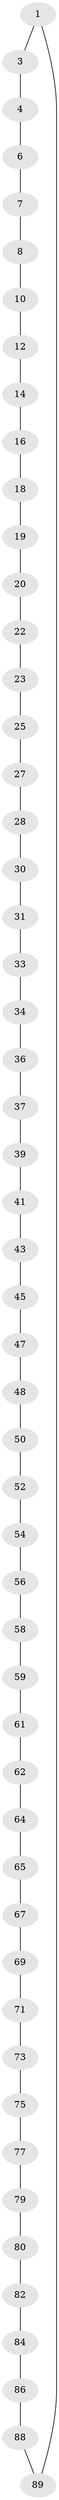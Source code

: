 // Generated by graph-tools (version 1.1) at 2025/52/02/27/25 19:52:25]
// undirected, 53 vertices, 53 edges
graph export_dot {
graph [start="1"]
  node [color=gray90,style=filled];
  1 [super="+2"];
  3;
  4 [super="+5"];
  6;
  7;
  8 [super="+9"];
  10 [super="+11"];
  12 [super="+13"];
  14 [super="+15"];
  16 [super="+17"];
  18;
  19;
  20 [super="+21"];
  22;
  23 [super="+24"];
  25 [super="+26"];
  27;
  28 [super="+29"];
  30;
  31 [super="+32"];
  33;
  34 [super="+35"];
  36;
  37 [super="+38"];
  39 [super="+40"];
  41 [super="+42"];
  43 [super="+44"];
  45 [super="+46"];
  47;
  48 [super="+49"];
  50 [super="+51"];
  52 [super="+53"];
  54 [super="+55"];
  56 [super="+57"];
  58;
  59 [super="+60"];
  61;
  62 [super="+63"];
  64;
  65 [super="+66"];
  67 [super="+68"];
  69 [super="+70"];
  71 [super="+72"];
  73 [super="+74"];
  75 [super="+76"];
  77 [super="+78"];
  79;
  80 [super="+81"];
  82 [super="+83"];
  84 [super="+85"];
  86 [super="+87"];
  88;
  89 [super="+90"];
  1 -- 89;
  1 -- 3;
  3 -- 4;
  4 -- 6;
  6 -- 7;
  7 -- 8;
  8 -- 10;
  10 -- 12;
  12 -- 14;
  14 -- 16;
  16 -- 18;
  18 -- 19;
  19 -- 20;
  20 -- 22;
  22 -- 23;
  23 -- 25;
  25 -- 27;
  27 -- 28;
  28 -- 30;
  30 -- 31;
  31 -- 33;
  33 -- 34;
  34 -- 36;
  36 -- 37;
  37 -- 39;
  39 -- 41;
  41 -- 43;
  43 -- 45;
  45 -- 47;
  47 -- 48;
  48 -- 50;
  50 -- 52;
  52 -- 54;
  54 -- 56;
  56 -- 58;
  58 -- 59;
  59 -- 61;
  61 -- 62;
  62 -- 64;
  64 -- 65;
  65 -- 67;
  67 -- 69;
  69 -- 71;
  71 -- 73;
  73 -- 75;
  75 -- 77;
  77 -- 79;
  79 -- 80;
  80 -- 82;
  82 -- 84;
  84 -- 86;
  86 -- 88;
  88 -- 89;
}
